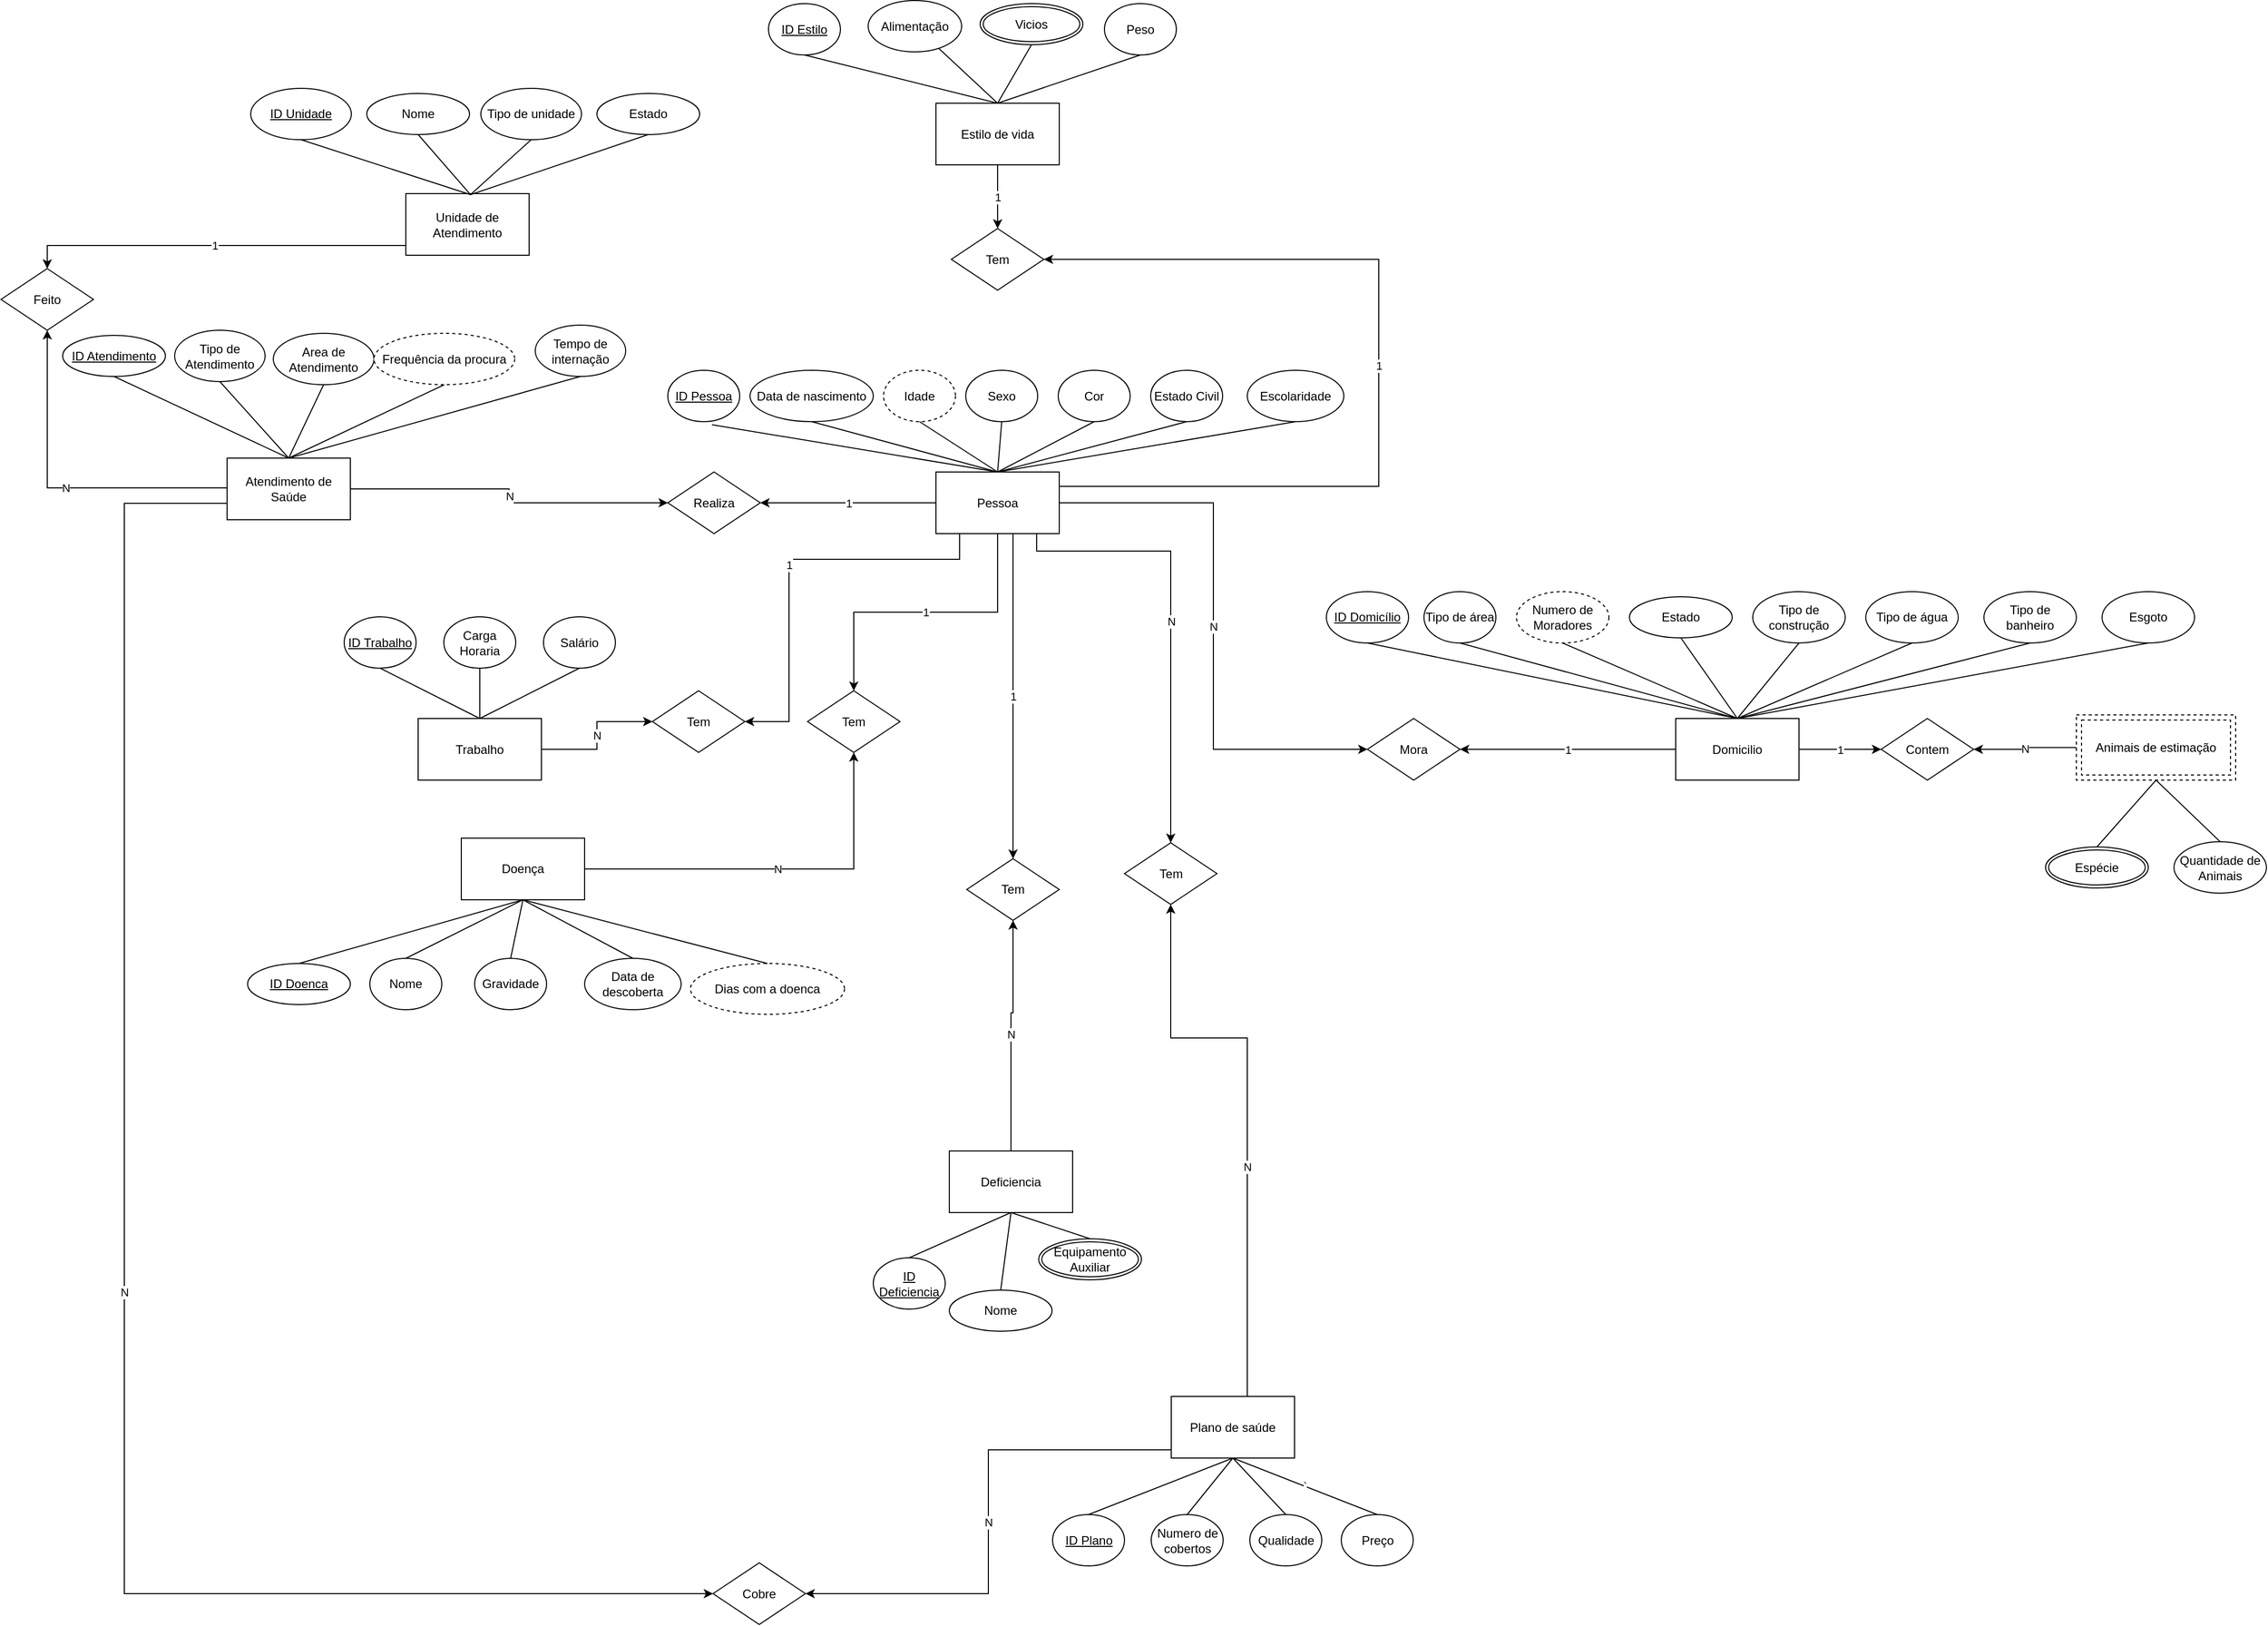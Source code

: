 <mxfile version="15.4.3" type="github">
  <diagram id="iHmh4d0VoJrlqgLpmTnq" name="Page-1">
    <mxGraphModel dx="2105" dy="669" grid="1" gridSize="10" guides="1" tooltips="1" connect="1" arrows="1" fold="1" page="1" pageScale="1" pageWidth="850" pageHeight="1100" math="0" shadow="0">
      <root>
        <mxCell id="0" />
        <mxCell id="1" parent="0" />
        <mxCell id="16BeFOmv6BQs0KwUmwl1-1" value="N" style="edgeStyle=orthogonalEdgeStyle;rounded=0;orthogonalLoop=1;jettySize=auto;html=1;entryX=0;entryY=0.5;entryDx=0;entryDy=0;" parent="1" source="16BeFOmv6BQs0KwUmwl1-8" target="16BeFOmv6BQs0KwUmwl1-22" edge="1">
          <mxGeometry relative="1" as="geometry" />
        </mxCell>
        <mxCell id="16BeFOmv6BQs0KwUmwl1-2" value="1" style="edgeStyle=orthogonalEdgeStyle;rounded=0;orthogonalLoop=1;jettySize=auto;html=1;exitX=0.5;exitY=1;exitDx=0;exitDy=0;" parent="1" source="16BeFOmv6BQs0KwUmwl1-8" target="16BeFOmv6BQs0KwUmwl1-40" edge="1">
          <mxGeometry relative="1" as="geometry" />
        </mxCell>
        <mxCell id="16BeFOmv6BQs0KwUmwl1-3" value="1" style="edgeStyle=orthogonalEdgeStyle;rounded=0;orthogonalLoop=1;jettySize=auto;html=1;entryX=1;entryY=0.5;entryDx=0;entryDy=0;" parent="1" source="16BeFOmv6BQs0KwUmwl1-8" target="16BeFOmv6BQs0KwUmwl1-106" edge="1">
          <mxGeometry relative="1" as="geometry" />
        </mxCell>
        <mxCell id="16BeFOmv6BQs0KwUmwl1-4" value="1" style="edgeStyle=orthogonalEdgeStyle;rounded=0;orthogonalLoop=1;jettySize=auto;html=1;entryX=1;entryY=0.5;entryDx=0;entryDy=0;" parent="1" source="16BeFOmv6BQs0KwUmwl1-8" target="16BeFOmv6BQs0KwUmwl1-116" edge="1">
          <mxGeometry relative="1" as="geometry">
            <Array as="points">
              <mxPoint x="853" y="588.5" />
              <mxPoint x="687" y="588.5" />
              <mxPoint x="687" y="746.5" />
            </Array>
          </mxGeometry>
        </mxCell>
        <mxCell id="16BeFOmv6BQs0KwUmwl1-6" value="N" style="edgeStyle=orthogonalEdgeStyle;rounded=0;orthogonalLoop=1;jettySize=auto;html=1;entryX=0.5;entryY=0;entryDx=0;entryDy=0;" parent="1" source="16BeFOmv6BQs0KwUmwl1-8" target="16BeFOmv6BQs0KwUmwl1-118" edge="1">
          <mxGeometry relative="1" as="geometry">
            <mxPoint x="1055" y="866.5" as="targetPoint" />
            <Array as="points">
              <mxPoint x="928" y="580.5" />
              <mxPoint x="1059" y="580.5" />
            </Array>
          </mxGeometry>
        </mxCell>
        <mxCell id="16BeFOmv6BQs0KwUmwl1-7" value="1" style="edgeStyle=orthogonalEdgeStyle;rounded=0;orthogonalLoop=1;jettySize=auto;html=1;entryX=1;entryY=0.5;entryDx=0;entryDy=0;" parent="1" source="16BeFOmv6BQs0KwUmwl1-8" target="16BeFOmv6BQs0KwUmwl1-115" edge="1">
          <mxGeometry relative="1" as="geometry">
            <Array as="points">
              <mxPoint x="1261" y="517.5" />
              <mxPoint x="1261" y="296.5" />
            </Array>
          </mxGeometry>
        </mxCell>
        <mxCell id="16BeFOmv6BQs0KwUmwl1-167" value="1" style="edgeStyle=orthogonalEdgeStyle;rounded=0;orthogonalLoop=1;jettySize=auto;html=1;entryX=0.5;entryY=0;entryDx=0;entryDy=0;" parent="1" source="16BeFOmv6BQs0KwUmwl1-8" target="16BeFOmv6BQs0KwUmwl1-117" edge="1">
          <mxGeometry relative="1" as="geometry">
            <Array as="points">
              <mxPoint x="905" y="700" />
              <mxPoint x="905" y="700" />
            </Array>
          </mxGeometry>
        </mxCell>
        <mxCell id="16BeFOmv6BQs0KwUmwl1-8" value="Pessoa" style="rounded=0;whiteSpace=wrap;html=1;" parent="1" vertex="1">
          <mxGeometry x="830" y="503.5" width="120" height="60" as="geometry" />
        </mxCell>
        <mxCell id="16BeFOmv6BQs0KwUmwl1-9" value="&lt;u&gt;ID Pessoa&lt;/u&gt;" style="ellipse;whiteSpace=wrap;html=1;" parent="1" vertex="1">
          <mxGeometry x="569" y="404.5" width="70" height="50" as="geometry" />
        </mxCell>
        <mxCell id="16BeFOmv6BQs0KwUmwl1-10" value="Data de nascimento" style="ellipse;whiteSpace=wrap;html=1;" parent="1" vertex="1">
          <mxGeometry x="649" y="404.5" width="120" height="50" as="geometry" />
        </mxCell>
        <mxCell id="16BeFOmv6BQs0KwUmwl1-11" value="Idade" style="ellipse;whiteSpace=wrap;html=1;dashed=1;" parent="1" vertex="1">
          <mxGeometry x="779" y="404.5" width="70" height="50" as="geometry" />
        </mxCell>
        <mxCell id="16BeFOmv6BQs0KwUmwl1-12" value="Sexo" style="ellipse;whiteSpace=wrap;html=1;" parent="1" vertex="1">
          <mxGeometry x="859" y="404.5" width="70" height="50" as="geometry" />
        </mxCell>
        <mxCell id="16BeFOmv6BQs0KwUmwl1-13" value="" style="endArrow=none;html=1;exitX=0.614;exitY=1.06;exitDx=0;exitDy=0;exitPerimeter=0;entryX=0.5;entryY=0;entryDx=0;entryDy=0;" parent="1" source="16BeFOmv6BQs0KwUmwl1-9" target="16BeFOmv6BQs0KwUmwl1-8" edge="1">
          <mxGeometry width="50" height="50" relative="1" as="geometry">
            <mxPoint x="860" y="793.5" as="sourcePoint" />
            <mxPoint x="910" y="743.5" as="targetPoint" />
          </mxGeometry>
        </mxCell>
        <mxCell id="16BeFOmv6BQs0KwUmwl1-14" value="" style="endArrow=none;html=1;entryX=0.5;entryY=0;entryDx=0;entryDy=0;exitX=0.5;exitY=1;exitDx=0;exitDy=0;" parent="1" source="16BeFOmv6BQs0KwUmwl1-10" target="16BeFOmv6BQs0KwUmwl1-8" edge="1">
          <mxGeometry width="50" height="50" relative="1" as="geometry">
            <mxPoint x="860" y="793.5" as="sourcePoint" />
            <mxPoint x="910" y="743.5" as="targetPoint" />
          </mxGeometry>
        </mxCell>
        <mxCell id="16BeFOmv6BQs0KwUmwl1-15" value="" style="endArrow=none;html=1;entryX=0.5;entryY=0;entryDx=0;entryDy=0;exitX=0.5;exitY=1;exitDx=0;exitDy=0;" parent="1" source="16BeFOmv6BQs0KwUmwl1-11" target="16BeFOmv6BQs0KwUmwl1-8" edge="1">
          <mxGeometry width="50" height="50" relative="1" as="geometry">
            <mxPoint x="860" y="793.5" as="sourcePoint" />
            <mxPoint x="910" y="743.5" as="targetPoint" />
          </mxGeometry>
        </mxCell>
        <mxCell id="16BeFOmv6BQs0KwUmwl1-16" value="" style="endArrow=none;html=1;entryX=0.5;entryY=0;entryDx=0;entryDy=0;exitX=0.5;exitY=1;exitDx=0;exitDy=0;" parent="1" source="16BeFOmv6BQs0KwUmwl1-12" target="16BeFOmv6BQs0KwUmwl1-8" edge="1">
          <mxGeometry width="50" height="50" relative="1" as="geometry">
            <mxPoint x="600" y="793.5" as="sourcePoint" />
            <mxPoint x="650" y="743.5" as="targetPoint" />
          </mxGeometry>
        </mxCell>
        <mxCell id="16BeFOmv6BQs0KwUmwl1-17" value="1" style="edgeStyle=orthogonalEdgeStyle;rounded=0;orthogonalLoop=1;jettySize=auto;html=1;exitX=0;exitY=0.5;exitDx=0;exitDy=0;" parent="1" source="16BeFOmv6BQs0KwUmwl1-21" target="16BeFOmv6BQs0KwUmwl1-22" edge="1">
          <mxGeometry relative="1" as="geometry" />
        </mxCell>
        <mxCell id="16BeFOmv6BQs0KwUmwl1-19" value="1" style="edgeStyle=orthogonalEdgeStyle;rounded=0;orthogonalLoop=1;jettySize=auto;html=1;entryX=0;entryY=0.5;entryDx=0;entryDy=0;" parent="1" source="16BeFOmv6BQs0KwUmwl1-21" target="16BeFOmv6BQs0KwUmwl1-57" edge="1">
          <mxGeometry relative="1" as="geometry" />
        </mxCell>
        <mxCell id="16BeFOmv6BQs0KwUmwl1-21" value="Domicilio" style="rounded=0;whiteSpace=wrap;html=1;" parent="1" vertex="1">
          <mxGeometry x="1550" y="743.5" width="120" height="60" as="geometry" />
        </mxCell>
        <mxCell id="16BeFOmv6BQs0KwUmwl1-22" value="Mora" style="rhombus;whiteSpace=wrap;html=1;" parent="1" vertex="1">
          <mxGeometry x="1250" y="743.5" width="90" height="60" as="geometry" />
        </mxCell>
        <mxCell id="16BeFOmv6BQs0KwUmwl1-23" value="&lt;u&gt;ID Domicílio&lt;/u&gt;" style="ellipse;whiteSpace=wrap;html=1;" parent="1" vertex="1">
          <mxGeometry x="1210" y="620" width="80" height="50" as="geometry" />
        </mxCell>
        <mxCell id="16BeFOmv6BQs0KwUmwl1-24" value="" style="endArrow=none;html=1;entryX=0.5;entryY=0;entryDx=0;entryDy=0;exitX=0.5;exitY=1;exitDx=0;exitDy=0;" parent="1" source="16BeFOmv6BQs0KwUmwl1-23" target="16BeFOmv6BQs0KwUmwl1-21" edge="1">
          <mxGeometry width="50" height="50" relative="1" as="geometry">
            <mxPoint x="1100" y="903.5" as="sourcePoint" />
            <mxPoint x="1150" y="853.5" as="targetPoint" />
          </mxGeometry>
        </mxCell>
        <mxCell id="16BeFOmv6BQs0KwUmwl1-25" value="Tipo de área" style="ellipse;whiteSpace=wrap;html=1;" parent="1" vertex="1">
          <mxGeometry x="1305" y="620" width="70" height="50" as="geometry" />
        </mxCell>
        <mxCell id="16BeFOmv6BQs0KwUmwl1-26" value="Numero de Moradores" style="ellipse;whiteSpace=wrap;html=1;dashed=1;" parent="1" vertex="1">
          <mxGeometry x="1395" y="620" width="90" height="50" as="geometry" />
        </mxCell>
        <mxCell id="16BeFOmv6BQs0KwUmwl1-32" value="" style="endArrow=none;html=1;entryX=0.5;entryY=0;entryDx=0;entryDy=0;exitX=0.5;exitY=1;exitDx=0;exitDy=0;" parent="1" source="16BeFOmv6BQs0KwUmwl1-25" target="16BeFOmv6BQs0KwUmwl1-21" edge="1">
          <mxGeometry width="50" height="50" relative="1" as="geometry">
            <mxPoint x="1100" y="903.5" as="sourcePoint" />
            <mxPoint x="1150" y="853.5" as="targetPoint" />
          </mxGeometry>
        </mxCell>
        <mxCell id="16BeFOmv6BQs0KwUmwl1-33" value="" style="endArrow=none;html=1;entryX=0.5;entryY=0;entryDx=0;entryDy=0;exitX=0.5;exitY=1;exitDx=0;exitDy=0;" parent="1" source="16BeFOmv6BQs0KwUmwl1-26" target="16BeFOmv6BQs0KwUmwl1-21" edge="1">
          <mxGeometry width="50" height="50" relative="1" as="geometry">
            <mxPoint x="1100" y="903.5" as="sourcePoint" />
            <mxPoint x="1150" y="853.5" as="targetPoint" />
          </mxGeometry>
        </mxCell>
        <mxCell id="16BeFOmv6BQs0KwUmwl1-36" value="N" style="edgeStyle=orthogonalEdgeStyle;rounded=0;orthogonalLoop=1;jettySize=auto;html=1;" parent="1" source="16BeFOmv6BQs0KwUmwl1-39" target="16BeFOmv6BQs0KwUmwl1-40" edge="1">
          <mxGeometry relative="1" as="geometry">
            <Array as="points">
              <mxPoint x="750" y="890" />
            </Array>
          </mxGeometry>
        </mxCell>
        <mxCell id="16BeFOmv6BQs0KwUmwl1-39" value="Doença" style="rounded=0;whiteSpace=wrap;html=1;" parent="1" vertex="1">
          <mxGeometry x="368" y="860" width="120" height="60" as="geometry" />
        </mxCell>
        <mxCell id="16BeFOmv6BQs0KwUmwl1-40" value="Tem" style="rhombus;whiteSpace=wrap;html=1;" parent="1" vertex="1">
          <mxGeometry x="705" y="716.5" width="90" height="60" as="geometry" />
        </mxCell>
        <mxCell id="16BeFOmv6BQs0KwUmwl1-41" value="Nome" style="ellipse;whiteSpace=wrap;html=1;" parent="1" vertex="1">
          <mxGeometry x="279" y="977" width="70" height="50" as="geometry" />
        </mxCell>
        <mxCell id="16BeFOmv6BQs0KwUmwl1-42" value="" style="endArrow=none;html=1;entryX=0.5;entryY=1;entryDx=0;entryDy=0;exitX=0.5;exitY=0;exitDx=0;exitDy=0;" parent="1" source="16BeFOmv6BQs0KwUmwl1-41" target="16BeFOmv6BQs0KwUmwl1-39" edge="1">
          <mxGeometry width="50" height="50" relative="1" as="geometry">
            <mxPoint x="1002" y="825" as="sourcePoint" />
            <mxPoint x="1052" y="775" as="targetPoint" />
          </mxGeometry>
        </mxCell>
        <mxCell id="16BeFOmv6BQs0KwUmwl1-43" value="Gravidade" style="ellipse;whiteSpace=wrap;html=1;" parent="1" vertex="1">
          <mxGeometry x="381" y="977" width="70" height="50" as="geometry" />
        </mxCell>
        <mxCell id="16BeFOmv6BQs0KwUmwl1-44" value="" style="endArrow=none;html=1;entryX=0.5;entryY=1;entryDx=0;entryDy=0;exitX=0.5;exitY=0;exitDx=0;exitDy=0;" parent="1" source="16BeFOmv6BQs0KwUmwl1-43" target="16BeFOmv6BQs0KwUmwl1-39" edge="1">
          <mxGeometry width="50" height="50" relative="1" as="geometry">
            <mxPoint x="1002" y="825" as="sourcePoint" />
            <mxPoint x="1052" y="775" as="targetPoint" />
          </mxGeometry>
        </mxCell>
        <mxCell id="16BeFOmv6BQs0KwUmwl1-53" value="Quantidade de Animais" style="ellipse;whiteSpace=wrap;html=1;" parent="1" vertex="1">
          <mxGeometry x="2035" y="863.5" width="90" height="50" as="geometry" />
        </mxCell>
        <mxCell id="16BeFOmv6BQs0KwUmwl1-54" value="" style="endArrow=none;html=1;exitX=0.5;exitY=0;exitDx=0;exitDy=0;entryX=0.5;entryY=1;entryDx=0;entryDy=0;" parent="1" source="16BeFOmv6BQs0KwUmwl1-53" target="16BeFOmv6BQs0KwUmwl1-157" edge="1">
          <mxGeometry width="50" height="50" relative="1" as="geometry">
            <mxPoint x="2098" y="877.5" as="sourcePoint" />
            <mxPoint x="1975" y="813.5" as="targetPoint" />
          </mxGeometry>
        </mxCell>
        <mxCell id="16BeFOmv6BQs0KwUmwl1-55" value="N" style="edgeStyle=orthogonalEdgeStyle;rounded=0;orthogonalLoop=1;jettySize=auto;html=1;entryX=1;entryY=0.5;entryDx=0;entryDy=0;exitX=0;exitY=0.5;exitDx=0;exitDy=0;" parent="1" source="16BeFOmv6BQs0KwUmwl1-157" target="16BeFOmv6BQs0KwUmwl1-57" edge="1">
          <mxGeometry relative="1" as="geometry">
            <mxPoint x="1900" y="773.5" as="sourcePoint" />
          </mxGeometry>
        </mxCell>
        <mxCell id="16BeFOmv6BQs0KwUmwl1-57" value="Contem" style="rhombus;whiteSpace=wrap;html=1;" parent="1" vertex="1">
          <mxGeometry x="1750" y="743.5" width="90" height="60" as="geometry" />
        </mxCell>
        <mxCell id="16BeFOmv6BQs0KwUmwl1-59" value="" style="endArrow=none;html=1;entryX=0.5;entryY=1;entryDx=0;entryDy=0;exitX=0.5;exitY=0;exitDx=0;exitDy=0;" parent="1" source="yQcg1lLotLV1DbdRrt6Y-1" target="16BeFOmv6BQs0KwUmwl1-157" edge="1">
          <mxGeometry width="50" height="50" relative="1" as="geometry">
            <mxPoint x="1975" y="863.5" as="sourcePoint" />
            <mxPoint x="1975" y="813.5" as="targetPoint" />
          </mxGeometry>
        </mxCell>
        <mxCell id="16BeFOmv6BQs0KwUmwl1-60" value="Cor" style="ellipse;whiteSpace=wrap;html=1;" parent="1" vertex="1">
          <mxGeometry x="949" y="404.5" width="70" height="50" as="geometry" />
        </mxCell>
        <mxCell id="16BeFOmv6BQs0KwUmwl1-61" value="" style="endArrow=none;html=1;exitX=0.5;exitY=1;exitDx=0;exitDy=0;entryX=0.5;entryY=0;entryDx=0;entryDy=0;" parent="1" source="16BeFOmv6BQs0KwUmwl1-60" target="16BeFOmv6BQs0KwUmwl1-8" edge="1">
          <mxGeometry width="50" height="50" relative="1" as="geometry">
            <mxPoint x="950" y="783.5" as="sourcePoint" />
            <mxPoint x="1000" y="733.5" as="targetPoint" />
          </mxGeometry>
        </mxCell>
        <mxCell id="16BeFOmv6BQs0KwUmwl1-62" value="Estado Civil" style="ellipse;whiteSpace=wrap;html=1;" parent="1" vertex="1">
          <mxGeometry x="1039" y="404.5" width="70" height="50" as="geometry" />
        </mxCell>
        <mxCell id="16BeFOmv6BQs0KwUmwl1-63" value="" style="endArrow=none;html=1;exitX=0.5;exitY=1;exitDx=0;exitDy=0;entryX=0.5;entryY=0;entryDx=0;entryDy=0;" parent="1" source="16BeFOmv6BQs0KwUmwl1-62" target="16BeFOmv6BQs0KwUmwl1-8" edge="1">
          <mxGeometry width="50" height="50" relative="1" as="geometry">
            <mxPoint x="950" y="783.5" as="sourcePoint" />
            <mxPoint x="1000" y="733.5" as="targetPoint" />
          </mxGeometry>
        </mxCell>
        <mxCell id="16BeFOmv6BQs0KwUmwl1-67" value="Escolaridade" style="ellipse;whiteSpace=wrap;html=1;" parent="1" vertex="1">
          <mxGeometry x="1133" y="404.5" width="94" height="50" as="geometry" />
        </mxCell>
        <mxCell id="16BeFOmv6BQs0KwUmwl1-68" value="" style="endArrow=none;html=1;exitX=0.5;exitY=1;exitDx=0;exitDy=0;entryX=0.5;entryY=0;entryDx=0;entryDy=0;" parent="1" source="16BeFOmv6BQs0KwUmwl1-67" target="16BeFOmv6BQs0KwUmwl1-8" edge="1">
          <mxGeometry width="50" height="50" relative="1" as="geometry">
            <mxPoint x="950" y="783.5" as="sourcePoint" />
            <mxPoint x="1000" y="733.5" as="targetPoint" />
          </mxGeometry>
        </mxCell>
        <mxCell id="16BeFOmv6BQs0KwUmwl1-70" value="N" style="edgeStyle=orthogonalEdgeStyle;rounded=0;orthogonalLoop=1;jettySize=auto;html=1;" parent="1" source="16BeFOmv6BQs0KwUmwl1-71" target="16BeFOmv6BQs0KwUmwl1-116" edge="1">
          <mxGeometry relative="1" as="geometry" />
        </mxCell>
        <mxCell id="16BeFOmv6BQs0KwUmwl1-71" value="Trabalho" style="rounded=0;whiteSpace=wrap;html=1;" parent="1" vertex="1">
          <mxGeometry x="326" y="743.5" width="120" height="60" as="geometry" />
        </mxCell>
        <mxCell id="16BeFOmv6BQs0KwUmwl1-73" value="&lt;u&gt;ID Trabalho&lt;/u&gt;" style="ellipse;whiteSpace=wrap;html=1;" parent="1" vertex="1">
          <mxGeometry x="254" y="644.5" width="70" height="50" as="geometry" />
        </mxCell>
        <mxCell id="16BeFOmv6BQs0KwUmwl1-74" value="Carga Horaria" style="ellipse;whiteSpace=wrap;html=1;" parent="1" vertex="1">
          <mxGeometry x="351" y="644.5" width="70" height="50" as="geometry" />
        </mxCell>
        <mxCell id="16BeFOmv6BQs0KwUmwl1-75" value="" style="endArrow=none;html=1;entryX=0.5;entryY=0;entryDx=0;entryDy=0;exitX=0.5;exitY=1;exitDx=0;exitDy=0;" parent="1" source="16BeFOmv6BQs0KwUmwl1-73" target="16BeFOmv6BQs0KwUmwl1-71" edge="1">
          <mxGeometry width="50" height="50" relative="1" as="geometry">
            <mxPoint x="646" y="865.5" as="sourcePoint" />
            <mxPoint x="696" y="815.5" as="targetPoint" />
          </mxGeometry>
        </mxCell>
        <mxCell id="16BeFOmv6BQs0KwUmwl1-76" value="" style="endArrow=none;html=1;entryX=0.5;entryY=0;entryDx=0;entryDy=0;exitX=0.5;exitY=1;exitDx=0;exitDy=0;" parent="1" source="16BeFOmv6BQs0KwUmwl1-74" target="16BeFOmv6BQs0KwUmwl1-71" edge="1">
          <mxGeometry width="50" height="50" relative="1" as="geometry">
            <mxPoint x="646" y="865.5" as="sourcePoint" />
            <mxPoint x="696" y="815.5" as="targetPoint" />
          </mxGeometry>
        </mxCell>
        <mxCell id="16BeFOmv6BQs0KwUmwl1-77" value="Salário" style="ellipse;whiteSpace=wrap;html=1;" parent="1" vertex="1">
          <mxGeometry x="448" y="644.5" width="70" height="50" as="geometry" />
        </mxCell>
        <mxCell id="16BeFOmv6BQs0KwUmwl1-78" value="" style="endArrow=none;html=1;entryX=0.5;entryY=0;entryDx=0;entryDy=0;exitX=0.5;exitY=1;exitDx=0;exitDy=0;" parent="1" source="16BeFOmv6BQs0KwUmwl1-77" target="16BeFOmv6BQs0KwUmwl1-71" edge="1">
          <mxGeometry width="50" height="50" relative="1" as="geometry">
            <mxPoint x="646" y="865.5" as="sourcePoint" />
            <mxPoint x="696" y="815.5" as="targetPoint" />
          </mxGeometry>
        </mxCell>
        <mxCell id="16BeFOmv6BQs0KwUmwl1-166" value="N" style="edgeStyle=orthogonalEdgeStyle;rounded=0;orthogonalLoop=1;jettySize=auto;html=1;entryX=0.5;entryY=1;entryDx=0;entryDy=0;" parent="1" source="16BeFOmv6BQs0KwUmwl1-80" target="16BeFOmv6BQs0KwUmwl1-117" edge="1">
          <mxGeometry relative="1" as="geometry">
            <Array as="points">
              <mxPoint x="903" y="1030" />
              <mxPoint x="905" y="1030" />
            </Array>
          </mxGeometry>
        </mxCell>
        <mxCell id="16BeFOmv6BQs0KwUmwl1-80" value="Deficiencia" style="rounded=0;whiteSpace=wrap;html=1;" parent="1" vertex="1">
          <mxGeometry x="843" y="1164.5" width="120" height="60" as="geometry" />
        </mxCell>
        <mxCell id="16BeFOmv6BQs0KwUmwl1-81" value="&lt;u&gt;ID Deficiencia&lt;/u&gt;" style="ellipse;whiteSpace=wrap;html=1;" parent="1" vertex="1">
          <mxGeometry x="769" y="1268.5" width="70" height="50" as="geometry" />
        </mxCell>
        <mxCell id="16BeFOmv6BQs0KwUmwl1-82" value="" style="endArrow=none;html=1;entryX=0.5;entryY=1;entryDx=0;entryDy=0;exitX=0.5;exitY=0;exitDx=0;exitDy=0;" parent="1" source="16BeFOmv6BQs0KwUmwl1-81" target="16BeFOmv6BQs0KwUmwl1-80" edge="1">
          <mxGeometry width="50" height="50" relative="1" as="geometry">
            <mxPoint x="1015" y="1184.5" as="sourcePoint" />
            <mxPoint x="1065" y="1134.5" as="targetPoint" />
          </mxGeometry>
        </mxCell>
        <mxCell id="16BeFOmv6BQs0KwUmwl1-83" value="N" style="edgeStyle=orthogonalEdgeStyle;rounded=0;orthogonalLoop=1;jettySize=auto;html=1;entryX=0.5;entryY=1;entryDx=0;entryDy=0;" parent="1" source="16BeFOmv6BQs0KwUmwl1-87" target="16BeFOmv6BQs0KwUmwl1-118" edge="1">
          <mxGeometry x="-0.193" relative="1" as="geometry">
            <Array as="points">
              <mxPoint x="1133" y="1054.5" />
              <mxPoint x="1059" y="1054.5" />
            </Array>
            <mxPoint as="offset" />
          </mxGeometry>
        </mxCell>
        <mxCell id="16BeFOmv6BQs0KwUmwl1-86" value="N" style="edgeStyle=orthogonalEdgeStyle;rounded=0;orthogonalLoop=1;jettySize=auto;html=1;entryX=1;entryY=0.5;entryDx=0;entryDy=0;" parent="1" source="16BeFOmv6BQs0KwUmwl1-87" target="16BeFOmv6BQs0KwUmwl1-130" edge="1">
          <mxGeometry relative="1" as="geometry">
            <Array as="points">
              <mxPoint x="881" y="1455.5" />
              <mxPoint x="881" y="1595.5" />
            </Array>
          </mxGeometry>
        </mxCell>
        <mxCell id="16BeFOmv6BQs0KwUmwl1-87" value="Plano de saúde" style="rounded=0;whiteSpace=wrap;html=1;" parent="1" vertex="1">
          <mxGeometry x="1059" y="1403.5" width="120" height="60" as="geometry" />
        </mxCell>
        <mxCell id="16BeFOmv6BQs0KwUmwl1-88" value="&lt;u&gt;ID Plano&lt;/u&gt;" style="ellipse;whiteSpace=wrap;html=1;" parent="1" vertex="1">
          <mxGeometry x="943.5" y="1518.5" width="70" height="50" as="geometry" />
        </mxCell>
        <mxCell id="16BeFOmv6BQs0KwUmwl1-89" value="" style="endArrow=none;html=1;exitX=0.5;exitY=1;exitDx=0;exitDy=0;entryX=0.5;entryY=0;entryDx=0;entryDy=0;" parent="1" source="16BeFOmv6BQs0KwUmwl1-87" target="16BeFOmv6BQs0KwUmwl1-88" edge="1">
          <mxGeometry width="50" height="50" relative="1" as="geometry">
            <mxPoint x="1009" y="1029.5" as="sourcePoint" />
            <mxPoint x="1059" y="979.5" as="targetPoint" />
          </mxGeometry>
        </mxCell>
        <mxCell id="16BeFOmv6BQs0KwUmwl1-91" value="Numero de cobertos" style="ellipse;whiteSpace=wrap;html=1;" parent="1" vertex="1">
          <mxGeometry x="1039.5" y="1518.5" width="70" height="50" as="geometry" />
        </mxCell>
        <mxCell id="16BeFOmv6BQs0KwUmwl1-92" value="" style="endArrow=none;html=1;exitX=0.5;exitY=1;exitDx=0;exitDy=0;entryX=0.5;entryY=0;entryDx=0;entryDy=0;" parent="1" source="16BeFOmv6BQs0KwUmwl1-87" target="16BeFOmv6BQs0KwUmwl1-91" edge="1">
          <mxGeometry width="50" height="50" relative="1" as="geometry">
            <mxPoint x="1009" y="1029.5" as="sourcePoint" />
            <mxPoint x="1059" y="979.5" as="targetPoint" />
          </mxGeometry>
        </mxCell>
        <mxCell id="16BeFOmv6BQs0KwUmwl1-93" value="Qualidade" style="ellipse;whiteSpace=wrap;html=1;" parent="1" vertex="1">
          <mxGeometry x="1135.5" y="1518.5" width="70" height="50" as="geometry" />
        </mxCell>
        <mxCell id="16BeFOmv6BQs0KwUmwl1-94" value="" style="endArrow=none;html=1;exitX=0.5;exitY=1;exitDx=0;exitDy=0;entryX=0.5;entryY=0;entryDx=0;entryDy=0;" parent="1" source="16BeFOmv6BQs0KwUmwl1-87" target="16BeFOmv6BQs0KwUmwl1-93" edge="1">
          <mxGeometry width="50" height="50" relative="1" as="geometry">
            <mxPoint x="1009" y="1029.5" as="sourcePoint" />
            <mxPoint x="1059" y="979.5" as="targetPoint" />
          </mxGeometry>
        </mxCell>
        <mxCell id="16BeFOmv6BQs0KwUmwl1-95" value="Preço" style="ellipse;whiteSpace=wrap;html=1;" parent="1" vertex="1">
          <mxGeometry x="1224.5" y="1518.5" width="70" height="50" as="geometry" />
        </mxCell>
        <mxCell id="16BeFOmv6BQs0KwUmwl1-96" value="`" style="endArrow=none;html=1;exitX=0.5;exitY=1;exitDx=0;exitDy=0;entryX=0.5;entryY=0;entryDx=0;entryDy=0;" parent="1" source="16BeFOmv6BQs0KwUmwl1-87" target="16BeFOmv6BQs0KwUmwl1-95" edge="1">
          <mxGeometry width="50" height="50" relative="1" as="geometry">
            <mxPoint x="1009" y="1029.5" as="sourcePoint" />
            <mxPoint x="1059" y="979.5" as="targetPoint" />
          </mxGeometry>
        </mxCell>
        <mxCell id="16BeFOmv6BQs0KwUmwl1-97" value="Data de descoberta" style="ellipse;whiteSpace=wrap;html=1;" parent="1" vertex="1">
          <mxGeometry x="488" y="977" width="94" height="50" as="geometry" />
        </mxCell>
        <mxCell id="16BeFOmv6BQs0KwUmwl1-98" value="" style="endArrow=none;html=1;entryX=0.5;entryY=1;entryDx=0;entryDy=0;exitX=0.5;exitY=0;exitDx=0;exitDy=0;" parent="1" source="16BeFOmv6BQs0KwUmwl1-97" target="16BeFOmv6BQs0KwUmwl1-39" edge="1">
          <mxGeometry width="50" height="50" relative="1" as="geometry">
            <mxPoint x="1002" y="825" as="sourcePoint" />
            <mxPoint x="1052" y="775" as="targetPoint" />
          </mxGeometry>
        </mxCell>
        <mxCell id="16BeFOmv6BQs0KwUmwl1-101" value="N" style="edgeStyle=orthogonalEdgeStyle;rounded=0;orthogonalLoop=1;jettySize=auto;html=1;" parent="1" source="16BeFOmv6BQs0KwUmwl1-105" target="16BeFOmv6BQs0KwUmwl1-106" edge="1">
          <mxGeometry relative="1" as="geometry" />
        </mxCell>
        <mxCell id="16BeFOmv6BQs0KwUmwl1-103" value="N" style="edgeStyle=orthogonalEdgeStyle;rounded=0;orthogonalLoop=1;jettySize=auto;html=1;entryX=0;entryY=0.5;entryDx=0;entryDy=0;" parent="1" source="16BeFOmv6BQs0KwUmwl1-105" target="16BeFOmv6BQs0KwUmwl1-130" edge="1">
          <mxGeometry relative="1" as="geometry">
            <mxPoint x="756" y="1488.5" as="targetPoint" />
            <Array as="points">
              <mxPoint x="40" y="534" />
              <mxPoint x="40" y="1596" />
            </Array>
          </mxGeometry>
        </mxCell>
        <mxCell id="16BeFOmv6BQs0KwUmwl1-104" value="N" style="edgeStyle=orthogonalEdgeStyle;rounded=0;orthogonalLoop=1;jettySize=auto;html=1;exitX=0;exitY=0.25;exitDx=0;exitDy=0;entryX=0.5;entryY=1;entryDx=0;entryDy=0;" parent="1" source="16BeFOmv6BQs0KwUmwl1-105" target="16BeFOmv6BQs0KwUmwl1-135" edge="1">
          <mxGeometry relative="1" as="geometry">
            <Array as="points">
              <mxPoint x="-35" y="519" />
            </Array>
          </mxGeometry>
        </mxCell>
        <mxCell id="16BeFOmv6BQs0KwUmwl1-105" value="Atendimento de Saúde" style="rounded=0;whiteSpace=wrap;html=1;" parent="1" vertex="1">
          <mxGeometry x="140" y="490" width="120" height="60" as="geometry" />
        </mxCell>
        <mxCell id="16BeFOmv6BQs0KwUmwl1-106" value="Realiza" style="rhombus;whiteSpace=wrap;html=1;" parent="1" vertex="1">
          <mxGeometry x="569" y="503.5" width="90" height="60" as="geometry" />
        </mxCell>
        <mxCell id="16BeFOmv6BQs0KwUmwl1-108" value="" style="endArrow=none;html=1;entryX=0.5;entryY=0;entryDx=0;entryDy=0;exitX=0.5;exitY=1;exitDx=0;exitDy=0;" parent="1" source="16BeFOmv6BQs0KwUmwl1-168" target="16BeFOmv6BQs0KwUmwl1-105" edge="1">
          <mxGeometry width="50" height="50" relative="1" as="geometry">
            <mxPoint x="432" y="415.5" as="sourcePoint" />
            <mxPoint x="504" y="555.5" as="targetPoint" />
          </mxGeometry>
        </mxCell>
        <mxCell id="16BeFOmv6BQs0KwUmwl1-109" value="Tipo de Atendimento" style="ellipse;whiteSpace=wrap;html=1;" parent="1" vertex="1">
          <mxGeometry x="89" y="365.5" width="88" height="50" as="geometry" />
        </mxCell>
        <mxCell id="16BeFOmv6BQs0KwUmwl1-110" value="" style="endArrow=none;html=1;entryX=0.5;entryY=0;entryDx=0;entryDy=0;exitX=0.5;exitY=1;exitDx=0;exitDy=0;" parent="1" source="16BeFOmv6BQs0KwUmwl1-109" target="16BeFOmv6BQs0KwUmwl1-105" edge="1">
          <mxGeometry width="50" height="50" relative="1" as="geometry">
            <mxPoint x="454" y="605.5" as="sourcePoint" />
            <mxPoint x="504" y="555.5" as="targetPoint" />
          </mxGeometry>
        </mxCell>
        <mxCell id="16BeFOmv6BQs0KwUmwl1-111" value="Tempo de internação" style="ellipse;whiteSpace=wrap;html=1;" parent="1" vertex="1">
          <mxGeometry x="440" y="360.5" width="88" height="50" as="geometry" />
        </mxCell>
        <mxCell id="16BeFOmv6BQs0KwUmwl1-112" value="" style="endArrow=none;html=1;entryX=0.5;entryY=0;entryDx=0;entryDy=0;exitX=0.5;exitY=1;exitDx=0;exitDy=0;" parent="1" source="16BeFOmv6BQs0KwUmwl1-111" target="16BeFOmv6BQs0KwUmwl1-105" edge="1">
          <mxGeometry width="50" height="50" relative="1" as="geometry">
            <mxPoint x="454" y="605.5" as="sourcePoint" />
            <mxPoint x="504" y="555.5" as="targetPoint" />
          </mxGeometry>
        </mxCell>
        <mxCell id="16BeFOmv6BQs0KwUmwl1-113" value="1" style="edgeStyle=orthogonalEdgeStyle;rounded=0;orthogonalLoop=1;jettySize=auto;html=1;entryX=0.5;entryY=0;entryDx=0;entryDy=0;" parent="1" source="16BeFOmv6BQs0KwUmwl1-114" target="16BeFOmv6BQs0KwUmwl1-115" edge="1">
          <mxGeometry relative="1" as="geometry" />
        </mxCell>
        <mxCell id="16BeFOmv6BQs0KwUmwl1-114" value="Estilo de vida" style="rounded=0;whiteSpace=wrap;html=1;" parent="1" vertex="1">
          <mxGeometry x="830" y="144.5" width="120" height="60" as="geometry" />
        </mxCell>
        <mxCell id="16BeFOmv6BQs0KwUmwl1-115" value="Tem" style="rhombus;whiteSpace=wrap;html=1;" parent="1" vertex="1">
          <mxGeometry x="845" y="266.5" width="90" height="60" as="geometry" />
        </mxCell>
        <mxCell id="16BeFOmv6BQs0KwUmwl1-116" value="Tem" style="rhombus;whiteSpace=wrap;html=1;" parent="1" vertex="1">
          <mxGeometry x="554" y="716.5" width="90" height="60" as="geometry" />
        </mxCell>
        <mxCell id="16BeFOmv6BQs0KwUmwl1-117" value="Tem" style="rhombus;whiteSpace=wrap;html=1;" parent="1" vertex="1">
          <mxGeometry x="860" y="880" width="90" height="60" as="geometry" />
        </mxCell>
        <mxCell id="16BeFOmv6BQs0KwUmwl1-118" value="Tem" style="rhombus;whiteSpace=wrap;html=1;" parent="1" vertex="1">
          <mxGeometry x="1013.5" y="864.5" width="90" height="60" as="geometry" />
        </mxCell>
        <mxCell id="16BeFOmv6BQs0KwUmwl1-119" value="&lt;u&gt;ID Estilo&lt;/u&gt;" style="ellipse;whiteSpace=wrap;html=1;" parent="1" vertex="1">
          <mxGeometry x="667" y="47.5" width="70" height="50" as="geometry" />
        </mxCell>
        <mxCell id="16BeFOmv6BQs0KwUmwl1-120" value="" style="endArrow=none;html=1;entryX=0.5;entryY=0;entryDx=0;entryDy=0;exitX=0.5;exitY=1;exitDx=0;exitDy=0;" parent="1" source="16BeFOmv6BQs0KwUmwl1-119" target="16BeFOmv6BQs0KwUmwl1-114" edge="1">
          <mxGeometry width="50" height="50" relative="1" as="geometry">
            <mxPoint x="888" y="205.5" as="sourcePoint" />
            <mxPoint x="938" y="155.5" as="targetPoint" />
          </mxGeometry>
        </mxCell>
        <mxCell id="16BeFOmv6BQs0KwUmwl1-121" value="Alimentação" style="ellipse;whiteSpace=wrap;html=1;" parent="1" vertex="1">
          <mxGeometry x="764" y="44.5" width="91" height="50" as="geometry" />
        </mxCell>
        <mxCell id="16BeFOmv6BQs0KwUmwl1-122" value="" style="endArrow=none;html=1;entryX=0.5;entryY=0;entryDx=0;entryDy=0;" parent="1" source="16BeFOmv6BQs0KwUmwl1-121" target="16BeFOmv6BQs0KwUmwl1-114" edge="1">
          <mxGeometry width="50" height="50" relative="1" as="geometry">
            <mxPoint x="888" y="205.5" as="sourcePoint" />
            <mxPoint x="938" y="155.5" as="targetPoint" />
          </mxGeometry>
        </mxCell>
        <mxCell id="16BeFOmv6BQs0KwUmwl1-123" value="" style="endArrow=none;html=1;entryX=0.5;entryY=0;entryDx=0;entryDy=0;exitX=0.5;exitY=1;exitDx=0;exitDy=0;" parent="1" source="16BeFOmv6BQs0KwUmwl1-140" target="16BeFOmv6BQs0KwUmwl1-114" edge="1">
          <mxGeometry width="50" height="50" relative="1" as="geometry">
            <mxPoint x="888" y="205.5" as="sourcePoint" />
            <mxPoint x="938" y="155.5" as="targetPoint" />
          </mxGeometry>
        </mxCell>
        <mxCell id="16BeFOmv6BQs0KwUmwl1-126" value="Peso" style="ellipse;whiteSpace=wrap;html=1;" parent="1" vertex="1">
          <mxGeometry x="994" y="47.5" width="70" height="50" as="geometry" />
        </mxCell>
        <mxCell id="16BeFOmv6BQs0KwUmwl1-127" value="" style="endArrow=none;html=1;entryX=0.5;entryY=0;entryDx=0;entryDy=0;exitX=0.5;exitY=1;exitDx=0;exitDy=0;" parent="1" source="16BeFOmv6BQs0KwUmwl1-126" target="16BeFOmv6BQs0KwUmwl1-114" edge="1">
          <mxGeometry width="50" height="50" relative="1" as="geometry">
            <mxPoint x="888" y="205.5" as="sourcePoint" />
            <mxPoint x="938" y="155.5" as="targetPoint" />
          </mxGeometry>
        </mxCell>
        <mxCell id="16BeFOmv6BQs0KwUmwl1-130" value="Cobre" style="rhombus;whiteSpace=wrap;html=1;" parent="1" vertex="1">
          <mxGeometry x="613" y="1565.5" width="90" height="60" as="geometry" />
        </mxCell>
        <mxCell id="16BeFOmv6BQs0KwUmwl1-131" value="1" style="edgeStyle=orthogonalEdgeStyle;rounded=0;orthogonalLoop=1;jettySize=auto;html=1;entryX=0.5;entryY=0;entryDx=0;entryDy=0;" parent="1" source="16BeFOmv6BQs0KwUmwl1-132" target="16BeFOmv6BQs0KwUmwl1-135" edge="1">
          <mxGeometry relative="1" as="geometry">
            <Array as="points">
              <mxPoint x="-35" y="283" />
            </Array>
          </mxGeometry>
        </mxCell>
        <mxCell id="16BeFOmv6BQs0KwUmwl1-132" value="Unidade de Atendimento" style="rounded=0;whiteSpace=wrap;html=1;" parent="1" vertex="1">
          <mxGeometry x="314" y="232.5" width="120" height="60" as="geometry" />
        </mxCell>
        <mxCell id="16BeFOmv6BQs0KwUmwl1-133" value="&lt;u&gt;ID Unidade&lt;/u&gt;" style="ellipse;whiteSpace=wrap;html=1;" parent="1" vertex="1">
          <mxGeometry x="163" y="130" width="98" height="50" as="geometry" />
        </mxCell>
        <mxCell id="16BeFOmv6BQs0KwUmwl1-134" value="" style="endArrow=none;html=1;entryX=0.525;entryY=0.017;entryDx=0;entryDy=0;entryPerimeter=0;exitX=0.5;exitY=1;exitDx=0;exitDy=0;" parent="1" source="16BeFOmv6BQs0KwUmwl1-133" target="16BeFOmv6BQs0KwUmwl1-132" edge="1">
          <mxGeometry width="50" height="50" relative="1" as="geometry">
            <mxPoint x="155" y="494.5" as="sourcePoint" />
            <mxPoint x="205" y="444.5" as="targetPoint" />
          </mxGeometry>
        </mxCell>
        <mxCell id="16BeFOmv6BQs0KwUmwl1-135" value="Feito" style="rhombus;whiteSpace=wrap;html=1;" parent="1" vertex="1">
          <mxGeometry x="-80" y="305.5" width="90" height="60" as="geometry" />
        </mxCell>
        <mxCell id="16BeFOmv6BQs0KwUmwl1-136" value="Tipo de unidade" style="ellipse;whiteSpace=wrap;html=1;" parent="1" vertex="1">
          <mxGeometry x="387" y="130" width="98" height="50" as="geometry" />
        </mxCell>
        <mxCell id="16BeFOmv6BQs0KwUmwl1-137" value="" style="endArrow=none;html=1;entryX=0.525;entryY=0.017;entryDx=0;entryDy=0;entryPerimeter=0;exitX=0.5;exitY=1;exitDx=0;exitDy=0;" parent="1" source="16BeFOmv6BQs0KwUmwl1-136" target="16BeFOmv6BQs0KwUmwl1-132" edge="1">
          <mxGeometry width="50" height="50" relative="1" as="geometry">
            <mxPoint x="155" y="494.5" as="sourcePoint" />
            <mxPoint x="205" y="444.5" as="targetPoint" />
          </mxGeometry>
        </mxCell>
        <mxCell id="16BeFOmv6BQs0KwUmwl1-138" value="Area de Atendimento" style="ellipse;whiteSpace=wrap;html=1;" parent="1" vertex="1">
          <mxGeometry x="185" y="368.5" width="98" height="50" as="geometry" />
        </mxCell>
        <mxCell id="16BeFOmv6BQs0KwUmwl1-139" value="" style="endArrow=none;html=1;entryX=0.5;entryY=0;entryDx=0;entryDy=0;exitX=0.5;exitY=1;exitDx=0;exitDy=0;" parent="1" source="16BeFOmv6BQs0KwUmwl1-138" target="16BeFOmv6BQs0KwUmwl1-105" edge="1">
          <mxGeometry width="50" height="50" relative="1" as="geometry">
            <mxPoint x="454" y="605.5" as="sourcePoint" />
            <mxPoint x="504" y="555.5" as="targetPoint" />
          </mxGeometry>
        </mxCell>
        <mxCell id="16BeFOmv6BQs0KwUmwl1-140" value="Vicios" style="ellipse;shape=doubleEllipse;margin=3;whiteSpace=wrap;html=1;align=center;" parent="1" vertex="1">
          <mxGeometry x="873" y="47.5" width="100" height="40" as="geometry" />
        </mxCell>
        <mxCell id="16BeFOmv6BQs0KwUmwl1-142" value="Nome" style="ellipse;whiteSpace=wrap;html=1;align=center;" parent="1" vertex="1">
          <mxGeometry x="276" y="135" width="100" height="40" as="geometry" />
        </mxCell>
        <mxCell id="16BeFOmv6BQs0KwUmwl1-143" value="" style="endArrow=none;html=1;entryX=0.525;entryY=0.017;entryDx=0;entryDy=0;entryPerimeter=0;exitX=0.5;exitY=1;exitDx=0;exitDy=0;" parent="1" source="16BeFOmv6BQs0KwUmwl1-142" target="16BeFOmv6BQs0KwUmwl1-132" edge="1">
          <mxGeometry width="50" height="50" relative="1" as="geometry">
            <mxPoint x="155" y="494.5" as="sourcePoint" />
            <mxPoint x="205" y="444.5" as="targetPoint" />
          </mxGeometry>
        </mxCell>
        <mxCell id="16BeFOmv6BQs0KwUmwl1-144" value="ID Atendimento" style="ellipse;whiteSpace=wrap;html=1;align=center;fontStyle=4;" parent="1" vertex="1">
          <mxGeometry x="-20" y="370.5" width="100" height="40" as="geometry" />
        </mxCell>
        <mxCell id="16BeFOmv6BQs0KwUmwl1-145" value="" style="endArrow=none;html=1;entryX=0.5;entryY=0;entryDx=0;entryDy=0;exitX=0.5;exitY=1;exitDx=0;exitDy=0;" parent="1" source="16BeFOmv6BQs0KwUmwl1-144" target="16BeFOmv6BQs0KwUmwl1-105" edge="1">
          <mxGeometry width="50" height="50" relative="1" as="geometry">
            <mxPoint x="454" y="605.5" as="sourcePoint" />
            <mxPoint x="504" y="555.5" as="targetPoint" />
          </mxGeometry>
        </mxCell>
        <mxCell id="16BeFOmv6BQs0KwUmwl1-146" value="ID Doenca" style="ellipse;whiteSpace=wrap;html=1;align=center;fontStyle=4;" parent="1" vertex="1">
          <mxGeometry x="160" y="982" width="100" height="40" as="geometry" />
        </mxCell>
        <mxCell id="16BeFOmv6BQs0KwUmwl1-147" value="" style="endArrow=none;html=1;entryX=0.5;entryY=1;entryDx=0;entryDy=0;exitX=0.5;exitY=0;exitDx=0;exitDy=0;" parent="1" source="16BeFOmv6BQs0KwUmwl1-146" target="16BeFOmv6BQs0KwUmwl1-39" edge="1">
          <mxGeometry width="50" height="50" relative="1" as="geometry">
            <mxPoint x="1002" y="825" as="sourcePoint" />
            <mxPoint x="1052" y="775" as="targetPoint" />
          </mxGeometry>
        </mxCell>
        <mxCell id="16BeFOmv6BQs0KwUmwl1-148" value="Dias com a doenca" style="ellipse;whiteSpace=wrap;html=1;align=center;dashed=1;" parent="1" vertex="1">
          <mxGeometry x="591" y="982" width="150" height="49.5" as="geometry" />
        </mxCell>
        <mxCell id="16BeFOmv6BQs0KwUmwl1-149" value="" style="endArrow=none;html=1;entryX=0.5;entryY=1;entryDx=0;entryDy=0;exitX=0.5;exitY=0;exitDx=0;exitDy=0;" parent="1" source="16BeFOmv6BQs0KwUmwl1-148" target="16BeFOmv6BQs0KwUmwl1-39" edge="1">
          <mxGeometry width="50" height="50" relative="1" as="geometry">
            <mxPoint x="1002" y="825" as="sourcePoint" />
            <mxPoint x="1052" y="775" as="targetPoint" />
          </mxGeometry>
        </mxCell>
        <mxCell id="16BeFOmv6BQs0KwUmwl1-150" value="Nome" style="ellipse;whiteSpace=wrap;html=1;align=center;" parent="1" vertex="1">
          <mxGeometry x="843" y="1300" width="100" height="40" as="geometry" />
        </mxCell>
        <mxCell id="16BeFOmv6BQs0KwUmwl1-151" value="" style="endArrow=none;html=1;entryX=0.5;entryY=1;entryDx=0;entryDy=0;exitX=0.5;exitY=0;exitDx=0;exitDy=0;" parent="1" source="16BeFOmv6BQs0KwUmwl1-150" target="16BeFOmv6BQs0KwUmwl1-80" edge="1">
          <mxGeometry width="50" height="50" relative="1" as="geometry">
            <mxPoint x="1015" y="1184.5" as="sourcePoint" />
            <mxPoint x="1065" y="1134.5" as="targetPoint" />
          </mxGeometry>
        </mxCell>
        <mxCell id="16BeFOmv6BQs0KwUmwl1-152" value="Equipamento Auxiliar" style="ellipse;shape=doubleEllipse;margin=3;whiteSpace=wrap;html=1;align=center;" parent="1" vertex="1">
          <mxGeometry x="930" y="1250" width="100" height="40" as="geometry" />
        </mxCell>
        <mxCell id="16BeFOmv6BQs0KwUmwl1-153" value="" style="endArrow=none;html=1;entryX=0.5;entryY=1;entryDx=0;entryDy=0;exitX=0.5;exitY=0;exitDx=0;exitDy=0;" parent="1" source="16BeFOmv6BQs0KwUmwl1-152" target="16BeFOmv6BQs0KwUmwl1-80" edge="1">
          <mxGeometry width="50" height="50" relative="1" as="geometry">
            <mxPoint x="954" y="1268.5" as="sourcePoint" />
            <mxPoint x="1065" y="1134.5" as="targetPoint" />
          </mxGeometry>
        </mxCell>
        <mxCell id="16BeFOmv6BQs0KwUmwl1-155" value="Estado" style="ellipse;whiteSpace=wrap;html=1;align=center;" parent="1" vertex="1">
          <mxGeometry x="1505" y="625" width="100" height="40" as="geometry" />
        </mxCell>
        <mxCell id="16BeFOmv6BQs0KwUmwl1-156" value="" style="endArrow=none;html=1;entryX=0.5;entryY=0;entryDx=0;entryDy=0;exitX=0.5;exitY=1;exitDx=0;exitDy=0;" parent="1" source="16BeFOmv6BQs0KwUmwl1-155" target="16BeFOmv6BQs0KwUmwl1-21" edge="1">
          <mxGeometry width="50" height="50" relative="1" as="geometry">
            <mxPoint x="1100" y="903.5" as="sourcePoint" />
            <mxPoint x="1150" y="853.5" as="targetPoint" />
          </mxGeometry>
        </mxCell>
        <mxCell id="16BeFOmv6BQs0KwUmwl1-157" value="Animais de estimação" style="shape=ext;margin=3;double=1;whiteSpace=wrap;html=1;align=center;dashed=1;" parent="1" vertex="1">
          <mxGeometry x="1940" y="740" width="155" height="63.5" as="geometry" />
        </mxCell>
        <mxCell id="16BeFOmv6BQs0KwUmwl1-158" value="Tipo de água" style="ellipse;whiteSpace=wrap;html=1;" parent="1" vertex="1">
          <mxGeometry x="1735" y="620" width="90" height="50" as="geometry" />
        </mxCell>
        <mxCell id="16BeFOmv6BQs0KwUmwl1-159" value="Tipo de construção" style="ellipse;whiteSpace=wrap;html=1;" parent="1" vertex="1">
          <mxGeometry x="1625" y="620" width="90" height="50" as="geometry" />
        </mxCell>
        <mxCell id="16BeFOmv6BQs0KwUmwl1-160" value="Tipo de banheiro" style="ellipse;whiteSpace=wrap;html=1;" parent="1" vertex="1">
          <mxGeometry x="1850" y="620" width="90" height="50" as="geometry" />
        </mxCell>
        <mxCell id="16BeFOmv6BQs0KwUmwl1-161" value="Esgoto" style="ellipse;whiteSpace=wrap;html=1;" parent="1" vertex="1">
          <mxGeometry x="1965" y="620" width="90" height="50" as="geometry" />
        </mxCell>
        <mxCell id="16BeFOmv6BQs0KwUmwl1-162" value="" style="endArrow=none;html=1;entryX=0.5;entryY=0;entryDx=0;entryDy=0;exitX=0.5;exitY=1;exitDx=0;exitDy=0;" parent="1" source="16BeFOmv6BQs0KwUmwl1-159" target="16BeFOmv6BQs0KwUmwl1-21" edge="1">
          <mxGeometry width="50" height="50" relative="1" as="geometry">
            <mxPoint x="1100" y="903.5" as="sourcePoint" />
            <mxPoint x="1150" y="853.5" as="targetPoint" />
          </mxGeometry>
        </mxCell>
        <mxCell id="16BeFOmv6BQs0KwUmwl1-163" value="" style="endArrow=none;html=1;entryX=0.5;entryY=0;entryDx=0;entryDy=0;exitX=0.5;exitY=1;exitDx=0;exitDy=0;" parent="1" source="16BeFOmv6BQs0KwUmwl1-158" target="16BeFOmv6BQs0KwUmwl1-21" edge="1">
          <mxGeometry width="50" height="50" relative="1" as="geometry">
            <mxPoint x="1100" y="903.5" as="sourcePoint" />
            <mxPoint x="1150" y="853.5" as="targetPoint" />
          </mxGeometry>
        </mxCell>
        <mxCell id="16BeFOmv6BQs0KwUmwl1-164" value="" style="endArrow=none;html=1;entryX=0.5;entryY=0;entryDx=0;entryDy=0;exitX=0.5;exitY=1;exitDx=0;exitDy=0;" parent="1" source="16BeFOmv6BQs0KwUmwl1-160" target="16BeFOmv6BQs0KwUmwl1-21" edge="1">
          <mxGeometry width="50" height="50" relative="1" as="geometry">
            <mxPoint x="1100" y="903.5" as="sourcePoint" />
            <mxPoint x="1150" y="853.5" as="targetPoint" />
          </mxGeometry>
        </mxCell>
        <mxCell id="16BeFOmv6BQs0KwUmwl1-165" value="" style="endArrow=none;html=1;entryX=0.5;entryY=0;entryDx=0;entryDy=0;exitX=0.5;exitY=1;exitDx=0;exitDy=0;" parent="1" source="16BeFOmv6BQs0KwUmwl1-161" target="16BeFOmv6BQs0KwUmwl1-21" edge="1">
          <mxGeometry width="50" height="50" relative="1" as="geometry">
            <mxPoint x="1100" y="903.5" as="sourcePoint" />
            <mxPoint x="1150" y="853.5" as="targetPoint" />
          </mxGeometry>
        </mxCell>
        <mxCell id="16BeFOmv6BQs0KwUmwl1-168" value="Frequência da procura" style="ellipse;whiteSpace=wrap;html=1;align=center;dashed=1;" parent="1" vertex="1">
          <mxGeometry x="283" y="368.5" width="137" height="50" as="geometry" />
        </mxCell>
        <mxCell id="yQcg1lLotLV1DbdRrt6Y-1" value="Espécie" style="ellipse;shape=doubleEllipse;margin=3;whiteSpace=wrap;html=1;align=center;" vertex="1" parent="1">
          <mxGeometry x="1910" y="868.5" width="100" height="40" as="geometry" />
        </mxCell>
        <mxCell id="yQcg1lLotLV1DbdRrt6Y-2" value="Estado" style="ellipse;whiteSpace=wrap;html=1;align=center;" vertex="1" parent="1">
          <mxGeometry x="500" y="135" width="100" height="40" as="geometry" />
        </mxCell>
        <mxCell id="yQcg1lLotLV1DbdRrt6Y-3" value="" style="endArrow=none;html=1;entryX=0.525;entryY=0.017;entryDx=0;entryDy=0;entryPerimeter=0;exitX=0.5;exitY=1;exitDx=0;exitDy=0;" edge="1" parent="1" source="yQcg1lLotLV1DbdRrt6Y-2" target="16BeFOmv6BQs0KwUmwl1-132">
          <mxGeometry width="50" height="50" relative="1" as="geometry">
            <mxPoint x="155" y="494.5" as="sourcePoint" />
            <mxPoint x="205" y="444.5" as="targetPoint" />
          </mxGeometry>
        </mxCell>
      </root>
    </mxGraphModel>
  </diagram>
</mxfile>
